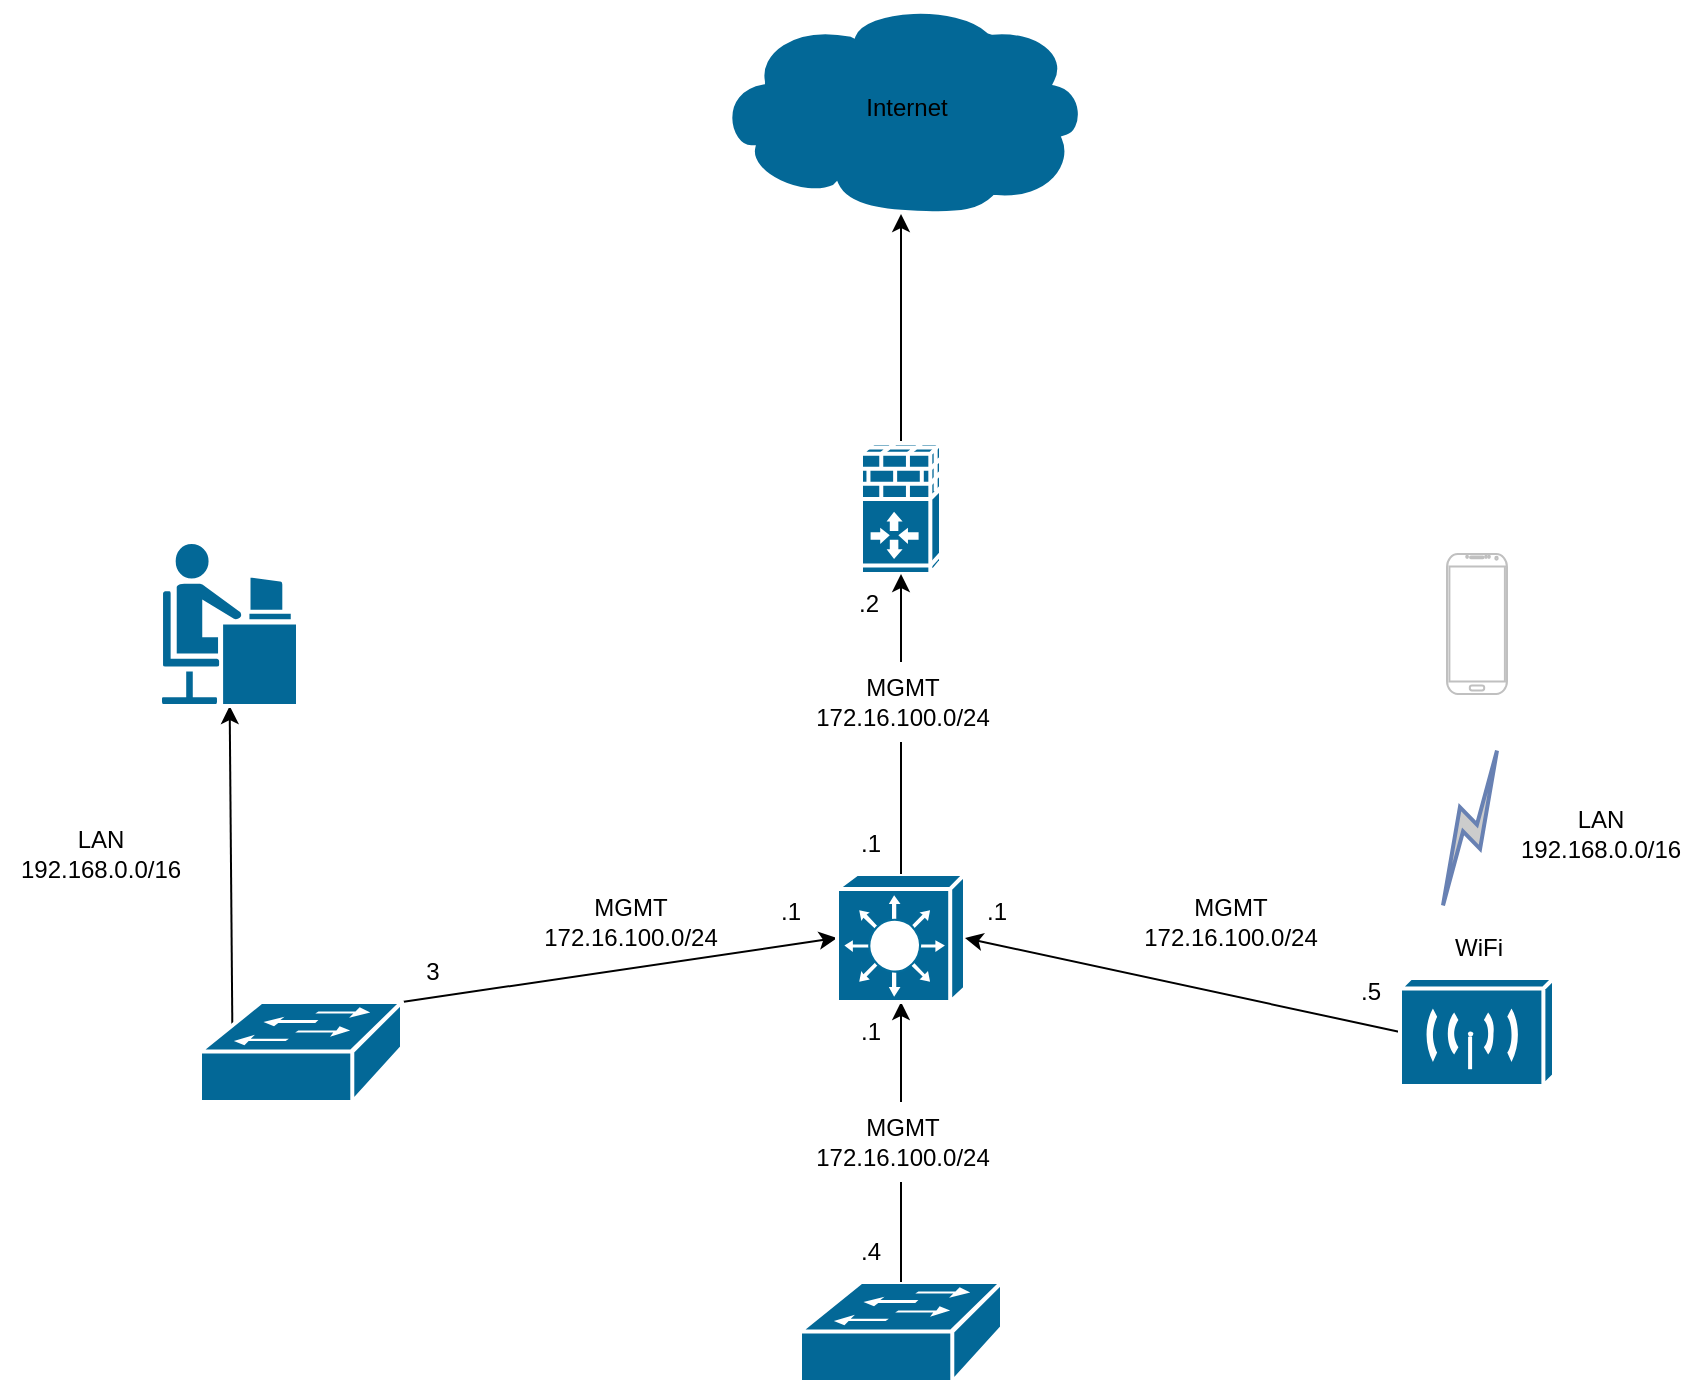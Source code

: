 <mxfile version="20.1.1" type="github">
  <diagram name="Page-1" id="c37626ed-c26b-45fb-9056-f9ebc6bb27b6">
    <mxGraphModel dx="1202" dy="1171" grid="1" gridSize="10" guides="1" tooltips="1" connect="1" arrows="1" fold="1" page="1" pageScale="1" pageWidth="1100" pageHeight="850" background="none" math="0" shadow="0">
      <root>
        <mxCell id="0" />
        <mxCell id="1" parent="0" />
        <mxCell id="AyyKfN710-Jf0reLjmtR-10" style="edgeStyle=none;rounded=0;orthogonalLoop=1;jettySize=auto;html=1;exitX=0.5;exitY=0;exitDx=0;exitDy=0;exitPerimeter=0;" edge="1" parent="1" source="AyyKfN710-Jf0reLjmtR-2" target="AyyKfN710-Jf0reLjmtR-8">
          <mxGeometry relative="1" as="geometry" />
        </mxCell>
        <mxCell id="AyyKfN710-Jf0reLjmtR-2" value="" style="shape=mxgraph.cisco.security.ios_firewall;sketch=0;html=1;pointerEvents=1;dashed=0;fillColor=#036897;strokeColor=#ffffff;strokeWidth=2;verticalLabelPosition=bottom;verticalAlign=top;align=center;outlineConnect=0;" vertex="1" parent="1">
          <mxGeometry x="570.5" y="240" width="40" height="66" as="geometry" />
        </mxCell>
        <mxCell id="AyyKfN710-Jf0reLjmtR-12" style="edgeStyle=none;rounded=0;orthogonalLoop=1;jettySize=auto;html=1;exitX=1;exitY=0;exitDx=0;exitDy=0;exitPerimeter=0;entryX=0;entryY=0.5;entryDx=0;entryDy=0;entryPerimeter=0;" edge="1" parent="1" source="AyyKfN710-Jf0reLjmtR-3" target="AyyKfN710-Jf0reLjmtR-5">
          <mxGeometry relative="1" as="geometry" />
        </mxCell>
        <mxCell id="AyyKfN710-Jf0reLjmtR-39" style="edgeStyle=none;rounded=0;orthogonalLoop=1;jettySize=auto;html=1;exitX=0.16;exitY=0.23;exitDx=0;exitDy=0;exitPerimeter=0;" edge="1" parent="1" source="AyyKfN710-Jf0reLjmtR-3" target="AyyKfN710-Jf0reLjmtR-33">
          <mxGeometry relative="1" as="geometry" />
        </mxCell>
        <mxCell id="AyyKfN710-Jf0reLjmtR-3" value="" style="shape=mxgraph.cisco.switches.workgroup_switch;sketch=0;html=1;pointerEvents=1;dashed=0;fillColor=#036897;strokeColor=#ffffff;strokeWidth=2;verticalLabelPosition=bottom;verticalAlign=top;align=center;outlineConnect=0;" vertex="1" parent="1">
          <mxGeometry x="240" y="520" width="101" height="50" as="geometry" />
        </mxCell>
        <mxCell id="AyyKfN710-Jf0reLjmtR-11" style="edgeStyle=none;rounded=0;orthogonalLoop=1;jettySize=auto;html=1;exitX=0.5;exitY=0;exitDx=0;exitDy=0;exitPerimeter=0;entryX=0.5;entryY=1;entryDx=0;entryDy=0;entryPerimeter=0;startArrow=none;" edge="1" parent="1" source="AyyKfN710-Jf0reLjmtR-26" target="AyyKfN710-Jf0reLjmtR-2">
          <mxGeometry relative="1" as="geometry" />
        </mxCell>
        <mxCell id="AyyKfN710-Jf0reLjmtR-13" style="edgeStyle=none;rounded=0;orthogonalLoop=1;jettySize=auto;html=1;startArrow=none;" edge="1" parent="1" source="AyyKfN710-Jf0reLjmtR-16" target="AyyKfN710-Jf0reLjmtR-5">
          <mxGeometry relative="1" as="geometry">
            <mxPoint x="620" y="580" as="targetPoint" />
          </mxGeometry>
        </mxCell>
        <mxCell id="AyyKfN710-Jf0reLjmtR-5" value="" style="shape=mxgraph.cisco.switches.layer_3_switch;sketch=0;html=1;pointerEvents=1;dashed=0;fillColor=#036897;strokeColor=#ffffff;strokeWidth=2;verticalLabelPosition=bottom;verticalAlign=top;align=center;outlineConnect=0;" vertex="1" parent="1">
          <mxGeometry x="558.5" y="456" width="64" height="64" as="geometry" />
        </mxCell>
        <mxCell id="AyyKfN710-Jf0reLjmtR-6" value="" style="shape=mxgraph.cisco.switches.workgroup_switch;sketch=0;html=1;pointerEvents=1;dashed=0;fillColor=#036897;strokeColor=#ffffff;strokeWidth=2;verticalLabelPosition=bottom;verticalAlign=top;align=center;outlineConnect=0;" vertex="1" parent="1">
          <mxGeometry x="540" y="660" width="101" height="50" as="geometry" />
        </mxCell>
        <mxCell id="AyyKfN710-Jf0reLjmtR-14" style="edgeStyle=none;rounded=0;orthogonalLoop=1;jettySize=auto;html=1;exitX=0;exitY=0.5;exitDx=0;exitDy=0;exitPerimeter=0;entryX=1;entryY=0.5;entryDx=0;entryDy=0;entryPerimeter=0;" edge="1" parent="1" target="AyyKfN710-Jf0reLjmtR-5">
          <mxGeometry relative="1" as="geometry">
            <mxPoint x="840" y="535" as="sourcePoint" />
          </mxGeometry>
        </mxCell>
        <mxCell id="AyyKfN710-Jf0reLjmtR-8" value="" style="shape=mxgraph.cisco.storage.cloud;sketch=0;html=1;pointerEvents=1;dashed=0;fillColor=#036897;strokeColor=#ffffff;strokeWidth=2;verticalLabelPosition=bottom;verticalAlign=top;align=center;outlineConnect=0;" vertex="1" parent="1">
          <mxGeometry x="497.5" y="20" width="186" height="106" as="geometry" />
        </mxCell>
        <mxCell id="AyyKfN710-Jf0reLjmtR-15" value="&lt;font style=&quot;vertical-align: inherit;&quot;&gt;&lt;font style=&quot;vertical-align: inherit;&quot;&gt;&lt;font style=&quot;vertical-align: inherit;&quot;&gt;&lt;font style=&quot;vertical-align: inherit;&quot;&gt;MGMT&lt;br&gt;172.16.100.0/24&lt;/font&gt;&lt;/font&gt;&lt;/font&gt;&lt;/font&gt;" style="text;html=1;resizable=0;autosize=1;align=center;verticalAlign=middle;points=[];fillColor=none;strokeColor=none;rounded=0;" vertex="1" parent="1">
          <mxGeometry x="400" y="460" width="110" height="40" as="geometry" />
        </mxCell>
        <mxCell id="AyyKfN710-Jf0reLjmtR-17" value="&lt;font style=&quot;vertical-align: inherit;&quot;&gt;&lt;font style=&quot;vertical-align: inherit;&quot;&gt;&lt;font style=&quot;vertical-align: inherit;&quot;&gt;&lt;font style=&quot;vertical-align: inherit;&quot;&gt;MGMT&lt;br&gt;172.16.100.0/24&lt;/font&gt;&lt;/font&gt;&lt;/font&gt;&lt;/font&gt;" style="text;html=1;resizable=0;autosize=1;align=center;verticalAlign=middle;points=[];fillColor=none;strokeColor=none;rounded=0;" vertex="1" parent="1">
          <mxGeometry x="700" y="460" width="110" height="40" as="geometry" />
        </mxCell>
        <mxCell id="AyyKfN710-Jf0reLjmtR-18" value="&lt;font style=&quot;vertical-align: inherit;&quot;&gt;&lt;font style=&quot;vertical-align: inherit;&quot;&gt;.1&lt;/font&gt;&lt;/font&gt;" style="text;html=1;resizable=0;autosize=1;align=center;verticalAlign=middle;points=[];fillColor=none;strokeColor=none;rounded=0;" vertex="1" parent="1">
          <mxGeometry x="560" y="520" width="30" height="30" as="geometry" />
        </mxCell>
        <mxCell id="AyyKfN710-Jf0reLjmtR-19" value="&lt;font style=&quot;vertical-align: inherit;&quot;&gt;&lt;font style=&quot;vertical-align: inherit;&quot;&gt;.1&lt;/font&gt;&lt;/font&gt;" style="text;html=1;resizable=0;autosize=1;align=center;verticalAlign=middle;points=[];fillColor=none;strokeColor=none;rounded=0;" vertex="1" parent="1">
          <mxGeometry x="520" y="460" width="30" height="30" as="geometry" />
        </mxCell>
        <mxCell id="AyyKfN710-Jf0reLjmtR-20" value="&lt;font style=&quot;vertical-align: inherit;&quot;&gt;&lt;font style=&quot;vertical-align: inherit;&quot;&gt;.1&lt;/font&gt;&lt;/font&gt;" style="text;html=1;resizable=0;autosize=1;align=center;verticalAlign=middle;points=[];fillColor=none;strokeColor=none;rounded=0;" vertex="1" parent="1">
          <mxGeometry x="622.5" y="460" width="30" height="30" as="geometry" />
        </mxCell>
        <mxCell id="AyyKfN710-Jf0reLjmtR-21" value="&lt;font style=&quot;vertical-align: inherit;&quot;&gt;&lt;font style=&quot;vertical-align: inherit;&quot;&gt;.1&lt;/font&gt;&lt;/font&gt;" style="text;html=1;resizable=0;autosize=1;align=center;verticalAlign=middle;points=[];fillColor=none;strokeColor=none;rounded=0;" vertex="1" parent="1">
          <mxGeometry x="560" y="426" width="30" height="30" as="geometry" />
        </mxCell>
        <mxCell id="AyyKfN710-Jf0reLjmtR-22" value="&lt;font style=&quot;vertical-align: inherit;&quot;&gt;&lt;font style=&quot;vertical-align: inherit;&quot;&gt;&lt;font style=&quot;vertical-align: inherit;&quot;&gt;&lt;font style=&quot;vertical-align: inherit;&quot;&gt;3&lt;/font&gt;&lt;/font&gt;&lt;/font&gt;&lt;/font&gt;" style="text;html=1;resizable=0;autosize=1;align=center;verticalAlign=middle;points=[];fillColor=none;strokeColor=none;rounded=0;" vertex="1" parent="1">
          <mxGeometry x="341" y="490" width="30" height="30" as="geometry" />
        </mxCell>
        <mxCell id="AyyKfN710-Jf0reLjmtR-23" value="&lt;font style=&quot;vertical-align: inherit;&quot;&gt;&lt;font style=&quot;vertical-align: inherit;&quot;&gt;&lt;font style=&quot;vertical-align: inherit;&quot;&gt;&lt;font style=&quot;vertical-align: inherit;&quot;&gt;.4&lt;/font&gt;&lt;/font&gt;&lt;/font&gt;&lt;/font&gt;" style="text;html=1;resizable=0;autosize=1;align=center;verticalAlign=middle;points=[];fillColor=none;strokeColor=none;rounded=0;" vertex="1" parent="1">
          <mxGeometry x="560" y="630" width="30" height="30" as="geometry" />
        </mxCell>
        <mxCell id="AyyKfN710-Jf0reLjmtR-24" value="&lt;font style=&quot;vertical-align: inherit;&quot;&gt;&lt;font style=&quot;vertical-align: inherit;&quot;&gt;&lt;font style=&quot;vertical-align: inherit;&quot;&gt;&lt;font style=&quot;vertical-align: inherit;&quot;&gt;.5&lt;/font&gt;&lt;/font&gt;&lt;/font&gt;&lt;/font&gt;" style="text;html=1;resizable=0;autosize=1;align=center;verticalAlign=middle;points=[];fillColor=none;strokeColor=none;rounded=0;" vertex="1" parent="1">
          <mxGeometry x="810" y="500" width="30" height="30" as="geometry" />
        </mxCell>
        <mxCell id="AyyKfN710-Jf0reLjmtR-25" value="&lt;font style=&quot;vertical-align: inherit;&quot;&gt;&lt;font style=&quot;vertical-align: inherit;&quot;&gt;&lt;font style=&quot;vertical-align: inherit;&quot;&gt;&lt;font style=&quot;vertical-align: inherit;&quot;&gt;.2&lt;/font&gt;&lt;/font&gt;&lt;/font&gt;&lt;/font&gt;" style="text;html=1;resizable=0;autosize=1;align=center;verticalAlign=middle;points=[];fillColor=none;strokeColor=none;rounded=0;" vertex="1" parent="1">
          <mxGeometry x="558.5" y="306" width="30" height="30" as="geometry" />
        </mxCell>
        <mxCell id="AyyKfN710-Jf0reLjmtR-26" value="&lt;font style=&quot;vertical-align: inherit;&quot;&gt;&lt;font style=&quot;vertical-align: inherit;&quot;&gt;&lt;font style=&quot;vertical-align: inherit;&quot;&gt;&lt;font style=&quot;vertical-align: inherit;&quot;&gt;MGMT&lt;br&gt;172.16.100.0/24&lt;/font&gt;&lt;/font&gt;&lt;/font&gt;&lt;/font&gt;" style="text;html=1;resizable=0;autosize=1;align=center;verticalAlign=middle;points=[];fillColor=none;strokeColor=none;rounded=0;" vertex="1" parent="1">
          <mxGeometry x="535.5" y="350" width="110" height="40" as="geometry" />
        </mxCell>
        <mxCell id="AyyKfN710-Jf0reLjmtR-27" value="" style="edgeStyle=none;rounded=0;orthogonalLoop=1;jettySize=auto;html=1;exitX=0.5;exitY=0;exitDx=0;exitDy=0;exitPerimeter=0;entryX=0.5;entryY=1;entryDx=0;entryDy=0;entryPerimeter=0;endArrow=none;" edge="1" parent="1" source="AyyKfN710-Jf0reLjmtR-5" target="AyyKfN710-Jf0reLjmtR-26">
          <mxGeometry relative="1" as="geometry">
            <mxPoint x="590.5" y="456" as="sourcePoint" />
            <mxPoint x="590.5" y="306" as="targetPoint" />
          </mxGeometry>
        </mxCell>
        <mxCell id="AyyKfN710-Jf0reLjmtR-16" value="&lt;font style=&quot;vertical-align: inherit;&quot;&gt;&lt;font style=&quot;vertical-align: inherit;&quot;&gt;&lt;font style=&quot;vertical-align: inherit;&quot;&gt;&lt;font style=&quot;vertical-align: inherit;&quot;&gt;MGMT&lt;br&gt;&lt;font style=&quot;vertical-align: inherit;&quot;&gt;&lt;font style=&quot;vertical-align: inherit;&quot;&gt;172.16.100.0/24&lt;/font&gt;&lt;/font&gt;&lt;/font&gt;&lt;/font&gt;&lt;/font&gt;&lt;/font&gt;" style="text;html=1;resizable=0;autosize=1;align=center;verticalAlign=middle;points=[];fillColor=none;strokeColor=none;rounded=0;" vertex="1" parent="1">
          <mxGeometry x="535.5" y="570" width="110" height="40" as="geometry" />
        </mxCell>
        <mxCell id="AyyKfN710-Jf0reLjmtR-28" value="" style="edgeStyle=none;rounded=0;orthogonalLoop=1;jettySize=auto;html=1;endArrow=none;" edge="1" parent="1" source="AyyKfN710-Jf0reLjmtR-6" target="AyyKfN710-Jf0reLjmtR-16">
          <mxGeometry relative="1" as="geometry">
            <mxPoint x="590.5" y="660" as="sourcePoint" />
            <mxPoint x="590.5" y="520" as="targetPoint" />
          </mxGeometry>
        </mxCell>
        <mxCell id="AyyKfN710-Jf0reLjmtR-32" value="&lt;font style=&quot;vertical-align: inherit;&quot;&gt;&lt;font style=&quot;vertical-align: inherit;&quot;&gt;Internet&lt;/font&gt;&lt;/font&gt;" style="text;html=1;resizable=0;autosize=1;align=center;verticalAlign=middle;points=[];fillColor=none;strokeColor=none;rounded=0;" vertex="1" parent="1">
          <mxGeometry x="562.5" y="58" width="60" height="30" as="geometry" />
        </mxCell>
        <mxCell id="AyyKfN710-Jf0reLjmtR-33" value="" style="shape=mxgraph.cisco.people.androgenous_person;sketch=0;html=1;pointerEvents=1;dashed=0;fillColor=#036897;strokeColor=#ffffff;strokeWidth=2;verticalLabelPosition=bottom;verticalAlign=top;align=center;outlineConnect=0;" vertex="1" parent="1">
          <mxGeometry x="220" y="290" width="69" height="82" as="geometry" />
        </mxCell>
        <mxCell id="AyyKfN710-Jf0reLjmtR-34" value="" style="shape=mxgraph.cisco.wireless.wireless_transport;sketch=0;html=1;pointerEvents=1;dashed=0;fillColor=#036897;strokeColor=#ffffff;strokeWidth=2;verticalLabelPosition=bottom;verticalAlign=top;align=center;outlineConnect=0;" vertex="1" parent="1">
          <mxGeometry x="840" y="508" width="77" height="54" as="geometry" />
        </mxCell>
        <mxCell id="AyyKfN710-Jf0reLjmtR-35" value="" style="verticalLabelPosition=bottom;verticalAlign=top;html=1;shadow=0;dashed=0;strokeWidth=1;shape=mxgraph.android.phone2;strokeColor=#c0c0c0;" vertex="1" parent="1">
          <mxGeometry x="863.5" y="296" width="30" height="70" as="geometry" />
        </mxCell>
        <mxCell id="AyyKfN710-Jf0reLjmtR-37" value="" style="html=1;outlineConnect=0;fillColor=#CCCCCC;strokeColor=#6881B3;gradientColor=none;gradientDirection=north;strokeWidth=2;shape=mxgraph.networks.comm_link_edge;html=1;rounded=0;" edge="1" parent="1">
          <mxGeometry width="100" height="100" relative="1" as="geometry">
            <mxPoint x="860" y="476" as="sourcePoint" />
            <mxPoint x="890" y="390" as="targetPoint" />
            <Array as="points">
              <mxPoint x="840" y="440" />
            </Array>
          </mxGeometry>
        </mxCell>
        <mxCell id="AyyKfN710-Jf0reLjmtR-38" value="WiFi" style="text;html=1;resizable=0;autosize=1;align=center;verticalAlign=middle;points=[];fillColor=none;strokeColor=none;rounded=0;" vertex="1" parent="1">
          <mxGeometry x="853.5" y="478" width="50" height="30" as="geometry" />
        </mxCell>
        <mxCell id="AyyKfN710-Jf0reLjmtR-40" value="LAN&lt;br&gt;192.168.0.0/16" style="text;html=1;resizable=0;autosize=1;align=center;verticalAlign=middle;points=[];fillColor=none;strokeColor=none;rounded=0;" vertex="1" parent="1">
          <mxGeometry x="140" y="426" width="100" height="40" as="geometry" />
        </mxCell>
        <mxCell id="AyyKfN710-Jf0reLjmtR-41" value="LAN&lt;br&gt;192.168.0.0/16" style="text;html=1;resizable=0;autosize=1;align=center;verticalAlign=middle;points=[];fillColor=none;strokeColor=none;rounded=0;" vertex="1" parent="1">
          <mxGeometry x="890" y="416" width="100" height="40" as="geometry" />
        </mxCell>
      </root>
    </mxGraphModel>
  </diagram>
</mxfile>
